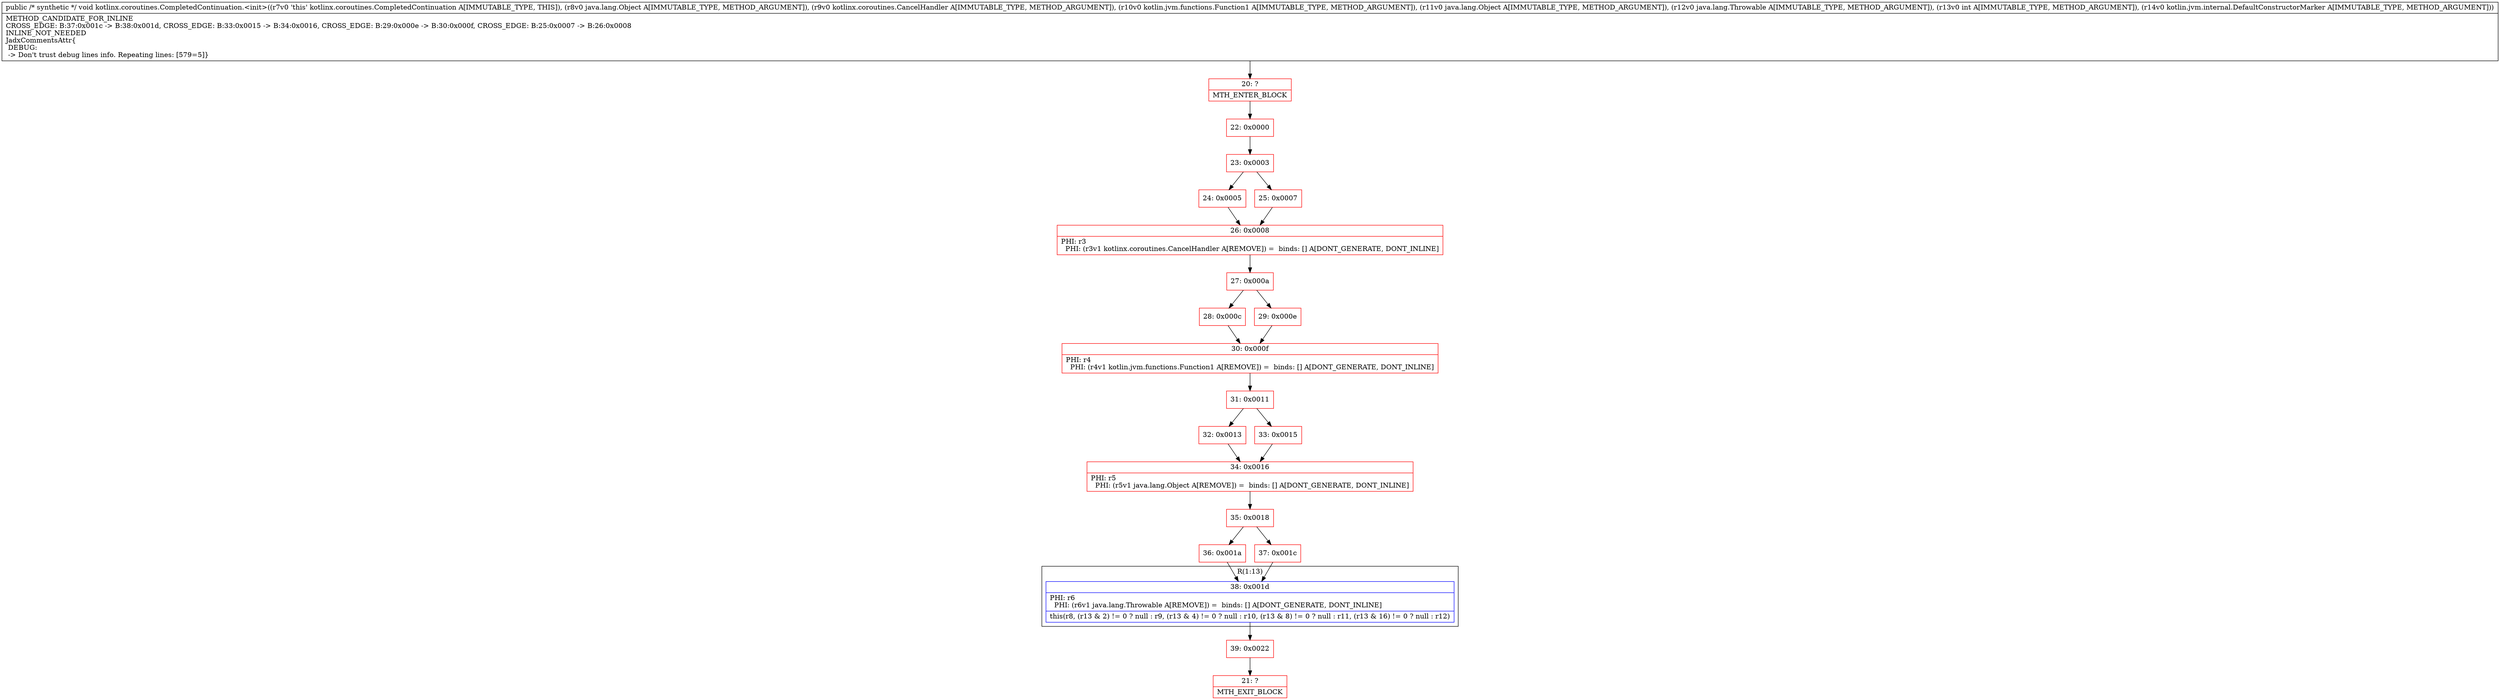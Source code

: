 digraph "CFG forkotlinx.coroutines.CompletedContinuation.\<init\>(Ljava\/lang\/Object;Lkotlinx\/coroutines\/CancelHandler;Lkotlin\/jvm\/functions\/Function1;Ljava\/lang\/Object;Ljava\/lang\/Throwable;ILkotlin\/jvm\/internal\/DefaultConstructorMarker;)V" {
subgraph cluster_Region_1231517889 {
label = "R(1:13)";
node [shape=record,color=blue];
Node_38 [shape=record,label="{38\:\ 0x001d|PHI: r6 \l  PHI: (r6v1 java.lang.Throwable A[REMOVE]) =  binds: [] A[DONT_GENERATE, DONT_INLINE]\l|this(r8, (r13 & 2) != 0 ? null : r9, (r13 & 4) != 0 ? null : r10, (r13 & 8) != 0 ? null : r11, (r13 & 16) != 0 ? null : r12)\l}"];
}
Node_20 [shape=record,color=red,label="{20\:\ ?|MTH_ENTER_BLOCK\l}"];
Node_22 [shape=record,color=red,label="{22\:\ 0x0000}"];
Node_23 [shape=record,color=red,label="{23\:\ 0x0003}"];
Node_24 [shape=record,color=red,label="{24\:\ 0x0005}"];
Node_26 [shape=record,color=red,label="{26\:\ 0x0008|PHI: r3 \l  PHI: (r3v1 kotlinx.coroutines.CancelHandler A[REMOVE]) =  binds: [] A[DONT_GENERATE, DONT_INLINE]\l}"];
Node_27 [shape=record,color=red,label="{27\:\ 0x000a}"];
Node_28 [shape=record,color=red,label="{28\:\ 0x000c}"];
Node_30 [shape=record,color=red,label="{30\:\ 0x000f|PHI: r4 \l  PHI: (r4v1 kotlin.jvm.functions.Function1 A[REMOVE]) =  binds: [] A[DONT_GENERATE, DONT_INLINE]\l}"];
Node_31 [shape=record,color=red,label="{31\:\ 0x0011}"];
Node_32 [shape=record,color=red,label="{32\:\ 0x0013}"];
Node_34 [shape=record,color=red,label="{34\:\ 0x0016|PHI: r5 \l  PHI: (r5v1 java.lang.Object A[REMOVE]) =  binds: [] A[DONT_GENERATE, DONT_INLINE]\l}"];
Node_35 [shape=record,color=red,label="{35\:\ 0x0018}"];
Node_36 [shape=record,color=red,label="{36\:\ 0x001a}"];
Node_39 [shape=record,color=red,label="{39\:\ 0x0022}"];
Node_21 [shape=record,color=red,label="{21\:\ ?|MTH_EXIT_BLOCK\l}"];
Node_37 [shape=record,color=red,label="{37\:\ 0x001c}"];
Node_33 [shape=record,color=red,label="{33\:\ 0x0015}"];
Node_29 [shape=record,color=red,label="{29\:\ 0x000e}"];
Node_25 [shape=record,color=red,label="{25\:\ 0x0007}"];
MethodNode[shape=record,label="{public \/* synthetic *\/ void kotlinx.coroutines.CompletedContinuation.\<init\>((r7v0 'this' kotlinx.coroutines.CompletedContinuation A[IMMUTABLE_TYPE, THIS]), (r8v0 java.lang.Object A[IMMUTABLE_TYPE, METHOD_ARGUMENT]), (r9v0 kotlinx.coroutines.CancelHandler A[IMMUTABLE_TYPE, METHOD_ARGUMENT]), (r10v0 kotlin.jvm.functions.Function1 A[IMMUTABLE_TYPE, METHOD_ARGUMENT]), (r11v0 java.lang.Object A[IMMUTABLE_TYPE, METHOD_ARGUMENT]), (r12v0 java.lang.Throwable A[IMMUTABLE_TYPE, METHOD_ARGUMENT]), (r13v0 int A[IMMUTABLE_TYPE, METHOD_ARGUMENT]), (r14v0 kotlin.jvm.internal.DefaultConstructorMarker A[IMMUTABLE_TYPE, METHOD_ARGUMENT]))  | METHOD_CANDIDATE_FOR_INLINE\lCROSS_EDGE: B:37:0x001c \-\> B:38:0x001d, CROSS_EDGE: B:33:0x0015 \-\> B:34:0x0016, CROSS_EDGE: B:29:0x000e \-\> B:30:0x000f, CROSS_EDGE: B:25:0x0007 \-\> B:26:0x0008\lINLINE_NOT_NEEDED\lJadxCommentsAttr\{\l DEBUG: \l \-\> Don't trust debug lines info. Repeating lines: [579=5]\}\l}"];
MethodNode -> Node_20;Node_38 -> Node_39;
Node_20 -> Node_22;
Node_22 -> Node_23;
Node_23 -> Node_24;
Node_23 -> Node_25;
Node_24 -> Node_26;
Node_26 -> Node_27;
Node_27 -> Node_28;
Node_27 -> Node_29;
Node_28 -> Node_30;
Node_30 -> Node_31;
Node_31 -> Node_32;
Node_31 -> Node_33;
Node_32 -> Node_34;
Node_34 -> Node_35;
Node_35 -> Node_36;
Node_35 -> Node_37;
Node_36 -> Node_38;
Node_39 -> Node_21;
Node_37 -> Node_38;
Node_33 -> Node_34;
Node_29 -> Node_30;
Node_25 -> Node_26;
}


